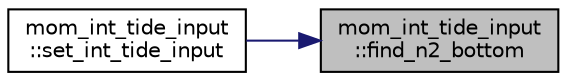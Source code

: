 digraph "mom_int_tide_input::find_n2_bottom"
{
 // INTERACTIVE_SVG=YES
 // LATEX_PDF_SIZE
  edge [fontname="Helvetica",fontsize="10",labelfontname="Helvetica",labelfontsize="10"];
  node [fontname="Helvetica",fontsize="10",shape=record];
  rankdir="RL";
  Node1 [label="mom_int_tide_input\l::find_n2_bottom",height=0.2,width=0.4,color="black", fillcolor="grey75", style="filled", fontcolor="black",tooltip="Estimates the near-bottom buoyancy frequency (N^2)."];
  Node1 -> Node2 [dir="back",color="midnightblue",fontsize="10",style="solid",fontname="Helvetica"];
  Node2 [label="mom_int_tide_input\l::set_int_tide_input",height=0.2,width=0.4,color="black", fillcolor="white", style="filled",URL="$namespacemom__int__tide__input.html#a33db0008342a1b2af532fa9501296d81",tooltip="Sets the model-state dependent internal tide energy sources."];
}
